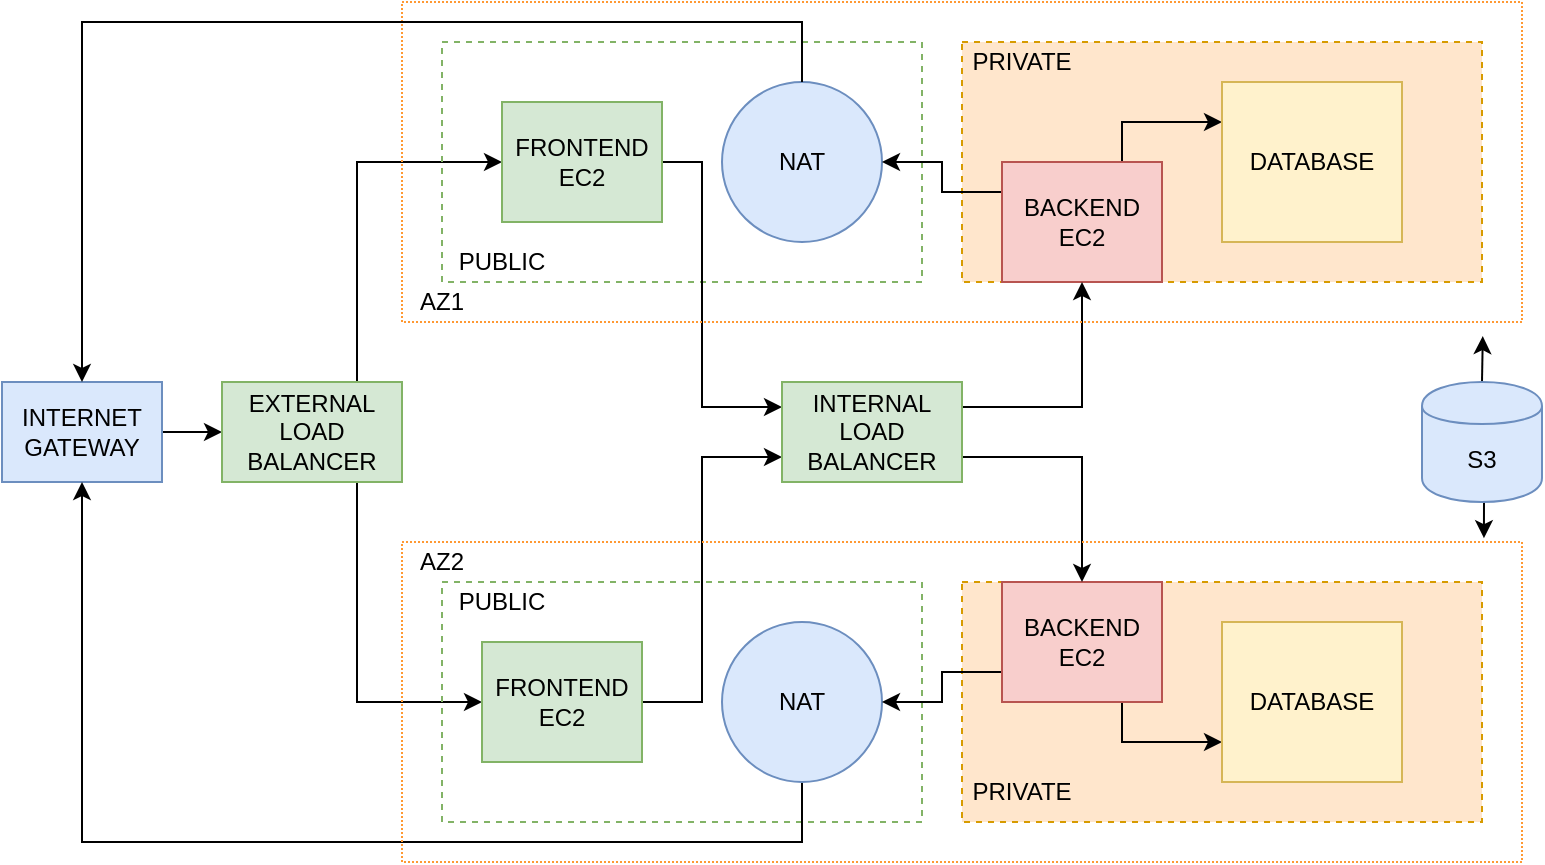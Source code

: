 <mxfile version="13.2.1" type="github"><diagram id="Oboy4to4vRDhHPrxBqb1" name="Page-1"><mxGraphModel dx="838" dy="474" grid="1" gridSize="10" guides="1" tooltips="1" connect="1" arrows="1" fold="1" page="1" pageScale="1" pageWidth="1100" pageHeight="850" math="0" shadow="0"><root><mxCell id="0"/><mxCell id="1" parent="0"/><mxCell id="EgUoRcHo8UTSSDv5YNfV-28" style="edgeStyle=orthogonalEdgeStyle;rounded=0;orthogonalLoop=1;jettySize=auto;html=1;exitX=1;exitY=0.5;exitDx=0;exitDy=0;entryX=0;entryY=0.5;entryDx=0;entryDy=0;" edge="1" parent="1" source="EgUoRcHo8UTSSDv5YNfV-1" target="EgUoRcHo8UTSSDv5YNfV-2"><mxGeometry relative="1" as="geometry"/></mxCell><mxCell id="EgUoRcHo8UTSSDv5YNfV-1" value="INTERNET GATEWAY" style="rounded=0;whiteSpace=wrap;html=1;fillColor=#dae8fc;strokeColor=#6c8ebf;" vertex="1" parent="1"><mxGeometry x="50" y="220" width="80" height="50" as="geometry"/></mxCell><mxCell id="EgUoRcHo8UTSSDv5YNfV-14" style="edgeStyle=orthogonalEdgeStyle;rounded=0;orthogonalLoop=1;jettySize=auto;html=1;exitX=0.75;exitY=0;exitDx=0;exitDy=0;entryX=0;entryY=0.5;entryDx=0;entryDy=0;" edge="1" parent="1" source="EgUoRcHo8UTSSDv5YNfV-2" target="EgUoRcHo8UTSSDv5YNfV-7"><mxGeometry relative="1" as="geometry"/></mxCell><mxCell id="EgUoRcHo8UTSSDv5YNfV-15" style="edgeStyle=orthogonalEdgeStyle;rounded=0;orthogonalLoop=1;jettySize=auto;html=1;exitX=0.75;exitY=1;exitDx=0;exitDy=0;entryX=0;entryY=0.5;entryDx=0;entryDy=0;" edge="1" parent="1" source="EgUoRcHo8UTSSDv5YNfV-2" target="EgUoRcHo8UTSSDv5YNfV-8"><mxGeometry relative="1" as="geometry"/></mxCell><mxCell id="EgUoRcHo8UTSSDv5YNfV-2" value="EXTERNAL LOAD BALANCER" style="rounded=0;whiteSpace=wrap;html=1;fillColor=#d5e8d4;strokeColor=#82b366;" vertex="1" parent="1"><mxGeometry x="160" y="220" width="90" height="50" as="geometry"/></mxCell><mxCell id="EgUoRcHo8UTSSDv5YNfV-4" value="" style="rounded=0;whiteSpace=wrap;html=1;dashed=1;fillColor=none;strokeColor=#82b366;" vertex="1" parent="1"><mxGeometry x="270" y="50" width="240" height="120" as="geometry"/></mxCell><mxCell id="EgUoRcHo8UTSSDv5YNfV-5" value="" style="rounded=0;whiteSpace=wrap;html=1;dashed=1;fillColor=none;strokeColor=#82b366;" vertex="1" parent="1"><mxGeometry x="270" y="320" width="240" height="120" as="geometry"/></mxCell><mxCell id="EgUoRcHo8UTSSDv5YNfV-6" value="" style="rounded=0;whiteSpace=wrap;html=1;dashed=1;fillColor=#ffe6cc;strokeColor=#d79b00;" vertex="1" parent="1"><mxGeometry x="530" y="50" width="260" height="120" as="geometry"/></mxCell><mxCell id="EgUoRcHo8UTSSDv5YNfV-35" style="edgeStyle=orthogonalEdgeStyle;rounded=0;orthogonalLoop=1;jettySize=auto;html=1;exitX=1;exitY=0.5;exitDx=0;exitDy=0;entryX=0;entryY=0.25;entryDx=0;entryDy=0;" edge="1" parent="1" source="EgUoRcHo8UTSSDv5YNfV-7" target="EgUoRcHo8UTSSDv5YNfV-29"><mxGeometry relative="1" as="geometry"><Array as="points"><mxPoint x="400" y="110"/><mxPoint x="400" y="233"/></Array></mxGeometry></mxCell><mxCell id="EgUoRcHo8UTSSDv5YNfV-7" value="FRONTEND EC2" style="rounded=0;whiteSpace=wrap;html=1;fillColor=#d5e8d4;strokeColor=#82b366;" vertex="1" parent="1"><mxGeometry x="300" y="80" width="80" height="60" as="geometry"/></mxCell><mxCell id="EgUoRcHo8UTSSDv5YNfV-34" style="edgeStyle=orthogonalEdgeStyle;rounded=0;orthogonalLoop=1;jettySize=auto;html=1;exitX=1;exitY=0.5;exitDx=0;exitDy=0;entryX=0;entryY=0.75;entryDx=0;entryDy=0;" edge="1" parent="1" source="EgUoRcHo8UTSSDv5YNfV-8" target="EgUoRcHo8UTSSDv5YNfV-29"><mxGeometry relative="1" as="geometry"><Array as="points"><mxPoint x="400" y="380"/><mxPoint x="400" y="258"/></Array></mxGeometry></mxCell><mxCell id="EgUoRcHo8UTSSDv5YNfV-8" value="FRONTEND EC2" style="rounded=0;whiteSpace=wrap;html=1;fillColor=#d5e8d4;strokeColor=#82b366;" vertex="1" parent="1"><mxGeometry x="290" y="350" width="80" height="60" as="geometry"/></mxCell><mxCell id="EgUoRcHo8UTSSDv5YNfV-9" value="NAT" style="ellipse;whiteSpace=wrap;html=1;aspect=fixed;fillColor=#dae8fc;strokeColor=#6c8ebf;" vertex="1" parent="1"><mxGeometry x="410" y="70" width="80" height="80" as="geometry"/></mxCell><mxCell id="EgUoRcHo8UTSSDv5YNfV-52" style="edgeStyle=orthogonalEdgeStyle;rounded=0;orthogonalLoop=1;jettySize=auto;html=1;exitX=0.5;exitY=1;exitDx=0;exitDy=0;entryX=0.5;entryY=1;entryDx=0;entryDy=0;" edge="1" parent="1" source="EgUoRcHo8UTSSDv5YNfV-10" target="EgUoRcHo8UTSSDv5YNfV-1"><mxGeometry relative="1" as="geometry"><Array as="points"><mxPoint x="450" y="450"/><mxPoint x="90" y="450"/></Array></mxGeometry></mxCell><mxCell id="EgUoRcHo8UTSSDv5YNfV-10" value="NAT" style="ellipse;whiteSpace=wrap;html=1;aspect=fixed;fillColor=#dae8fc;strokeColor=#6c8ebf;" vertex="1" parent="1"><mxGeometry x="410" y="340" width="80" height="80" as="geometry"/></mxCell><mxCell id="EgUoRcHo8UTSSDv5YNfV-11" value="PUBLIC" style="text;html=1;strokeColor=none;fillColor=none;align=center;verticalAlign=middle;whiteSpace=wrap;rounded=0;" vertex="1" parent="1"><mxGeometry x="280" y="150" width="40" height="20" as="geometry"/></mxCell><mxCell id="EgUoRcHo8UTSSDv5YNfV-12" value="PUBLIC" style="text;html=1;strokeColor=none;fillColor=none;align=center;verticalAlign=middle;whiteSpace=wrap;rounded=0;" vertex="1" parent="1"><mxGeometry x="280" y="320" width="40" height="20" as="geometry"/></mxCell><mxCell id="EgUoRcHo8UTSSDv5YNfV-13" value="" style="rounded=0;whiteSpace=wrap;html=1;dashed=1;fillColor=#ffe6cc;strokeColor=#d79b00;" vertex="1" parent="1"><mxGeometry x="530" y="320" width="260" height="120" as="geometry"/></mxCell><mxCell id="EgUoRcHo8UTSSDv5YNfV-27" style="edgeStyle=orthogonalEdgeStyle;rounded=0;orthogonalLoop=1;jettySize=auto;html=1;exitX=0.75;exitY=0;exitDx=0;exitDy=0;entryX=0;entryY=0.25;entryDx=0;entryDy=0;" edge="1" parent="1" source="EgUoRcHo8UTSSDv5YNfV-16" target="EgUoRcHo8UTSSDv5YNfV-24"><mxGeometry relative="1" as="geometry"/></mxCell><mxCell id="EgUoRcHo8UTSSDv5YNfV-48" style="edgeStyle=orthogonalEdgeStyle;rounded=0;orthogonalLoop=1;jettySize=auto;html=1;exitX=0;exitY=0.25;exitDx=0;exitDy=0;entryX=1;entryY=0.5;entryDx=0;entryDy=0;" edge="1" parent="1" source="EgUoRcHo8UTSSDv5YNfV-16" target="EgUoRcHo8UTSSDv5YNfV-9"><mxGeometry relative="1" as="geometry"/></mxCell><mxCell id="EgUoRcHo8UTSSDv5YNfV-16" value="BACKEND&lt;br&gt;&lt;span style=&quot;color: rgba(0 , 0 , 0 , 0) ; font-family: monospace ; font-size: 0px&quot;&gt;%3CmxGraphModel%3E%3Croot%3E%3CmxCell%20id%3D%220%22%2F%3E%3CmxCell%20id%3D%221%22%20parent%3D%220%22%2F%3E%3CmxCell%20id%3D%222%22%20value%3D%22FRONTEND%20EC2%22%20style%3D%22rounded%3D0%3BwhiteSpace%3Dwrap%3Bhtml%3D1%3BfillColor%3D%23d5e8d4%3BstrokeColor%3D%2382b366%3B%22%20vertex%3D%221%22%20parent%3D%221%22%3E%3CmxGeometry%20x%3D%22300%22%20y%3D%2280%22%20width%3D%2280%22%20height%3D%2260%22%20as%3D%22geometry%22%2F%3E%3C%2FmxCell%3E%3C%2Froot%3E%3C%2FmxGraphModel%3E&lt;/span&gt;EC2" style="rounded=0;whiteSpace=wrap;html=1;fillColor=#f8cecc;strokeColor=#b85450;" vertex="1" parent="1"><mxGeometry x="550" y="110" width="80" height="60" as="geometry"/></mxCell><mxCell id="EgUoRcHo8UTSSDv5YNfV-26" style="edgeStyle=orthogonalEdgeStyle;rounded=0;orthogonalLoop=1;jettySize=auto;html=1;exitX=0.75;exitY=1;exitDx=0;exitDy=0;entryX=0;entryY=0.75;entryDx=0;entryDy=0;" edge="1" parent="1" source="EgUoRcHo8UTSSDv5YNfV-17" target="EgUoRcHo8UTSSDv5YNfV-25"><mxGeometry relative="1" as="geometry"/></mxCell><mxCell id="EgUoRcHo8UTSSDv5YNfV-49" style="edgeStyle=orthogonalEdgeStyle;rounded=0;orthogonalLoop=1;jettySize=auto;html=1;exitX=0;exitY=0.75;exitDx=0;exitDy=0;entryX=1;entryY=0.5;entryDx=0;entryDy=0;" edge="1" parent="1" source="EgUoRcHo8UTSSDv5YNfV-17" target="EgUoRcHo8UTSSDv5YNfV-10"><mxGeometry relative="1" as="geometry"/></mxCell><mxCell id="EgUoRcHo8UTSSDv5YNfV-17" value="BACKEND&lt;br&gt;&lt;span style=&quot;color: rgba(0 , 0 , 0 , 0) ; font-family: monospace ; font-size: 0px&quot;&gt;%3CmxGraphModel%3E%3Croot%3E%3CmxCell%20id%3D%220%22%2F%3E%3CmxCell%20id%3D%221%22%20parent%3D%220%22%2F%3E%3CmxCell%20id%3D%222%22%20value%3D%22FRONTEND%20EC2%22%20style%3D%22rounded%3D0%3BwhiteSpace%3Dwrap%3Bhtml%3D1%3BfillColor%3D%23d5e8d4%3BstrokeColor%3D%2382b366%3B%22%20vertex%3D%221%22%20parent%3D%221%22%3E%3CmxGeometry%20x%3D%22300%22%20y%3D%2280%22%20width%3D%2280%22%20height%3D%2260%22%20as%3D%22geometry%22%2F%3E%3C%2FmxCell%3E%3C%2Froot%3E%3C%2FmxGraphModel%3E&lt;/span&gt;EC2" style="rounded=0;whiteSpace=wrap;html=1;fillColor=#f8cecc;strokeColor=#b85450;" vertex="1" parent="1"><mxGeometry x="550" y="320" width="80" height="60" as="geometry"/></mxCell><mxCell id="EgUoRcHo8UTSSDv5YNfV-22" value="PRIVATE" style="text;html=1;strokeColor=none;fillColor=none;align=center;verticalAlign=middle;whiteSpace=wrap;rounded=0;" vertex="1" parent="1"><mxGeometry x="540" y="50" width="40" height="20" as="geometry"/></mxCell><mxCell id="EgUoRcHo8UTSSDv5YNfV-23" value="PRIVATE" style="text;html=1;strokeColor=none;fillColor=none;align=center;verticalAlign=middle;whiteSpace=wrap;rounded=0;" vertex="1" parent="1"><mxGeometry x="540" y="415" width="40" height="20" as="geometry"/></mxCell><mxCell id="EgUoRcHo8UTSSDv5YNfV-24" value="DATABASE" style="rounded=0;whiteSpace=wrap;html=1;fillColor=#fff2cc;strokeColor=#d6b656;" vertex="1" parent="1"><mxGeometry x="660" y="70" width="90" height="80" as="geometry"/></mxCell><mxCell id="EgUoRcHo8UTSSDv5YNfV-25" value="DATABASE" style="rounded=0;whiteSpace=wrap;html=1;fillColor=#fff2cc;strokeColor=#d6b656;" vertex="1" parent="1"><mxGeometry x="660" y="340" width="90" height="80" as="geometry"/></mxCell><mxCell id="EgUoRcHo8UTSSDv5YNfV-36" style="edgeStyle=orthogonalEdgeStyle;rounded=0;orthogonalLoop=1;jettySize=auto;html=1;exitX=1;exitY=0.25;exitDx=0;exitDy=0;entryX=0.5;entryY=1;entryDx=0;entryDy=0;" edge="1" parent="1" source="EgUoRcHo8UTSSDv5YNfV-29" target="EgUoRcHo8UTSSDv5YNfV-16"><mxGeometry relative="1" as="geometry"/></mxCell><mxCell id="EgUoRcHo8UTSSDv5YNfV-37" style="edgeStyle=orthogonalEdgeStyle;rounded=0;orthogonalLoop=1;jettySize=auto;html=1;exitX=1;exitY=0.75;exitDx=0;exitDy=0;entryX=0.5;entryY=0;entryDx=0;entryDy=0;" edge="1" parent="1" source="EgUoRcHo8UTSSDv5YNfV-29" target="EgUoRcHo8UTSSDv5YNfV-17"><mxGeometry relative="1" as="geometry"/></mxCell><mxCell id="EgUoRcHo8UTSSDv5YNfV-29" value="INTERNAL LOAD BALANCER" style="rounded=0;whiteSpace=wrap;html=1;fillColor=#d5e8d4;strokeColor=#82b366;" vertex="1" parent="1"><mxGeometry x="440" y="220" width="90" height="50" as="geometry"/></mxCell><mxCell id="EgUoRcHo8UTSSDv5YNfV-46" style="edgeStyle=orthogonalEdgeStyle;rounded=0;orthogonalLoop=1;jettySize=auto;html=1;exitX=0.5;exitY=0;exitDx=0;exitDy=0;entryX=0.965;entryY=1.044;entryDx=0;entryDy=0;entryPerimeter=0;" edge="1" parent="1" source="EgUoRcHo8UTSSDv5YNfV-38"><mxGeometry relative="1" as="geometry"><mxPoint x="790.4" y="197.04" as="targetPoint"/></mxGeometry></mxCell><mxCell id="EgUoRcHo8UTSSDv5YNfV-47" style="edgeStyle=orthogonalEdgeStyle;rounded=0;orthogonalLoop=1;jettySize=auto;html=1;exitX=0.5;exitY=1;exitDx=0;exitDy=0;entryX=0.966;entryY=-0.012;entryDx=0;entryDy=0;entryPerimeter=0;" edge="1" parent="1" source="EgUoRcHo8UTSSDv5YNfV-38"><mxGeometry relative="1" as="geometry"><mxPoint x="790.96" y="298.08" as="targetPoint"/></mxGeometry></mxCell><mxCell id="EgUoRcHo8UTSSDv5YNfV-38" value="S3" style="shape=cylinder;whiteSpace=wrap;html=1;boundedLbl=1;backgroundOutline=1;fillColor=#dae8fc;strokeColor=#6c8ebf;" vertex="1" parent="1"><mxGeometry x="760" y="220" width="60" height="60" as="geometry"/></mxCell><mxCell id="EgUoRcHo8UTSSDv5YNfV-43" value="AZ1" style="text;html=1;strokeColor=none;fillColor=none;align=center;verticalAlign=middle;whiteSpace=wrap;rounded=0;dashed=1;dashPattern=1 1;" vertex="1" parent="1"><mxGeometry x="250" y="170" width="40" height="20" as="geometry"/></mxCell><mxCell id="EgUoRcHo8UTSSDv5YNfV-44" value="AZ2" style="text;html=1;strokeColor=none;fillColor=none;align=center;verticalAlign=middle;whiteSpace=wrap;rounded=0;dashed=1;dashPattern=1 1;" vertex="1" parent="1"><mxGeometry x="250" y="300" width="40" height="20" as="geometry"/></mxCell><mxCell id="EgUoRcHo8UTSSDv5YNfV-53" value="" style="rounded=0;whiteSpace=wrap;html=1;fillColor=none;dashed=1;dashPattern=1 1;strokeColor=#FF9933;" vertex="1" parent="1"><mxGeometry x="250" y="300" width="560" height="160" as="geometry"/></mxCell><mxCell id="EgUoRcHo8UTSSDv5YNfV-54" value="" style="rounded=0;whiteSpace=wrap;html=1;fillColor=none;dashed=1;dashPattern=1 1;strokeColor=#FF9933;" vertex="1" parent="1"><mxGeometry x="250" y="30" width="560" height="160" as="geometry"/></mxCell><mxCell id="EgUoRcHo8UTSSDv5YNfV-55" style="edgeStyle=orthogonalEdgeStyle;rounded=0;orthogonalLoop=1;jettySize=auto;html=1;exitX=0.5;exitY=0;exitDx=0;exitDy=0;entryX=0.5;entryY=0;entryDx=0;entryDy=0;" edge="1" parent="1" source="EgUoRcHo8UTSSDv5YNfV-9" target="EgUoRcHo8UTSSDv5YNfV-1"><mxGeometry relative="1" as="geometry"><mxPoint x="450" y="70" as="sourcePoint"/><mxPoint x="90" y="220" as="targetPoint"/><Array as="points"><mxPoint x="450" y="40"/><mxPoint x="90" y="40"/></Array></mxGeometry></mxCell></root></mxGraphModel></diagram></mxfile>